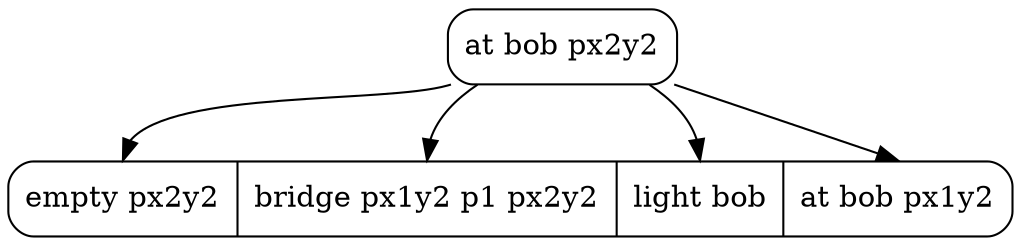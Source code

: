 digraph Tree {
	node [shape=Mrecord];
	 edge [style=solid, color=black];
struct0 [label="<atbobpx2y2> at bob px2y2"];
struct1 [label="<emptypx2y2> empty px2y2|<bridgepx1y2p1px2y2> bridge px1y2 p1 px2y2|<lightbob> light bob|<atbobpx1y2> at bob px1y2"];
struct0:atbobpx2y2 -> struct1:emptypx2y2;
struct0:atbobpx2y2 -> struct1:bridgepx1y2p1px2y2;
struct0:atbobpx2y2 -> struct1:lightbob;
struct0:atbobpx2y2 -> struct1:atbobpx1y2;
}
